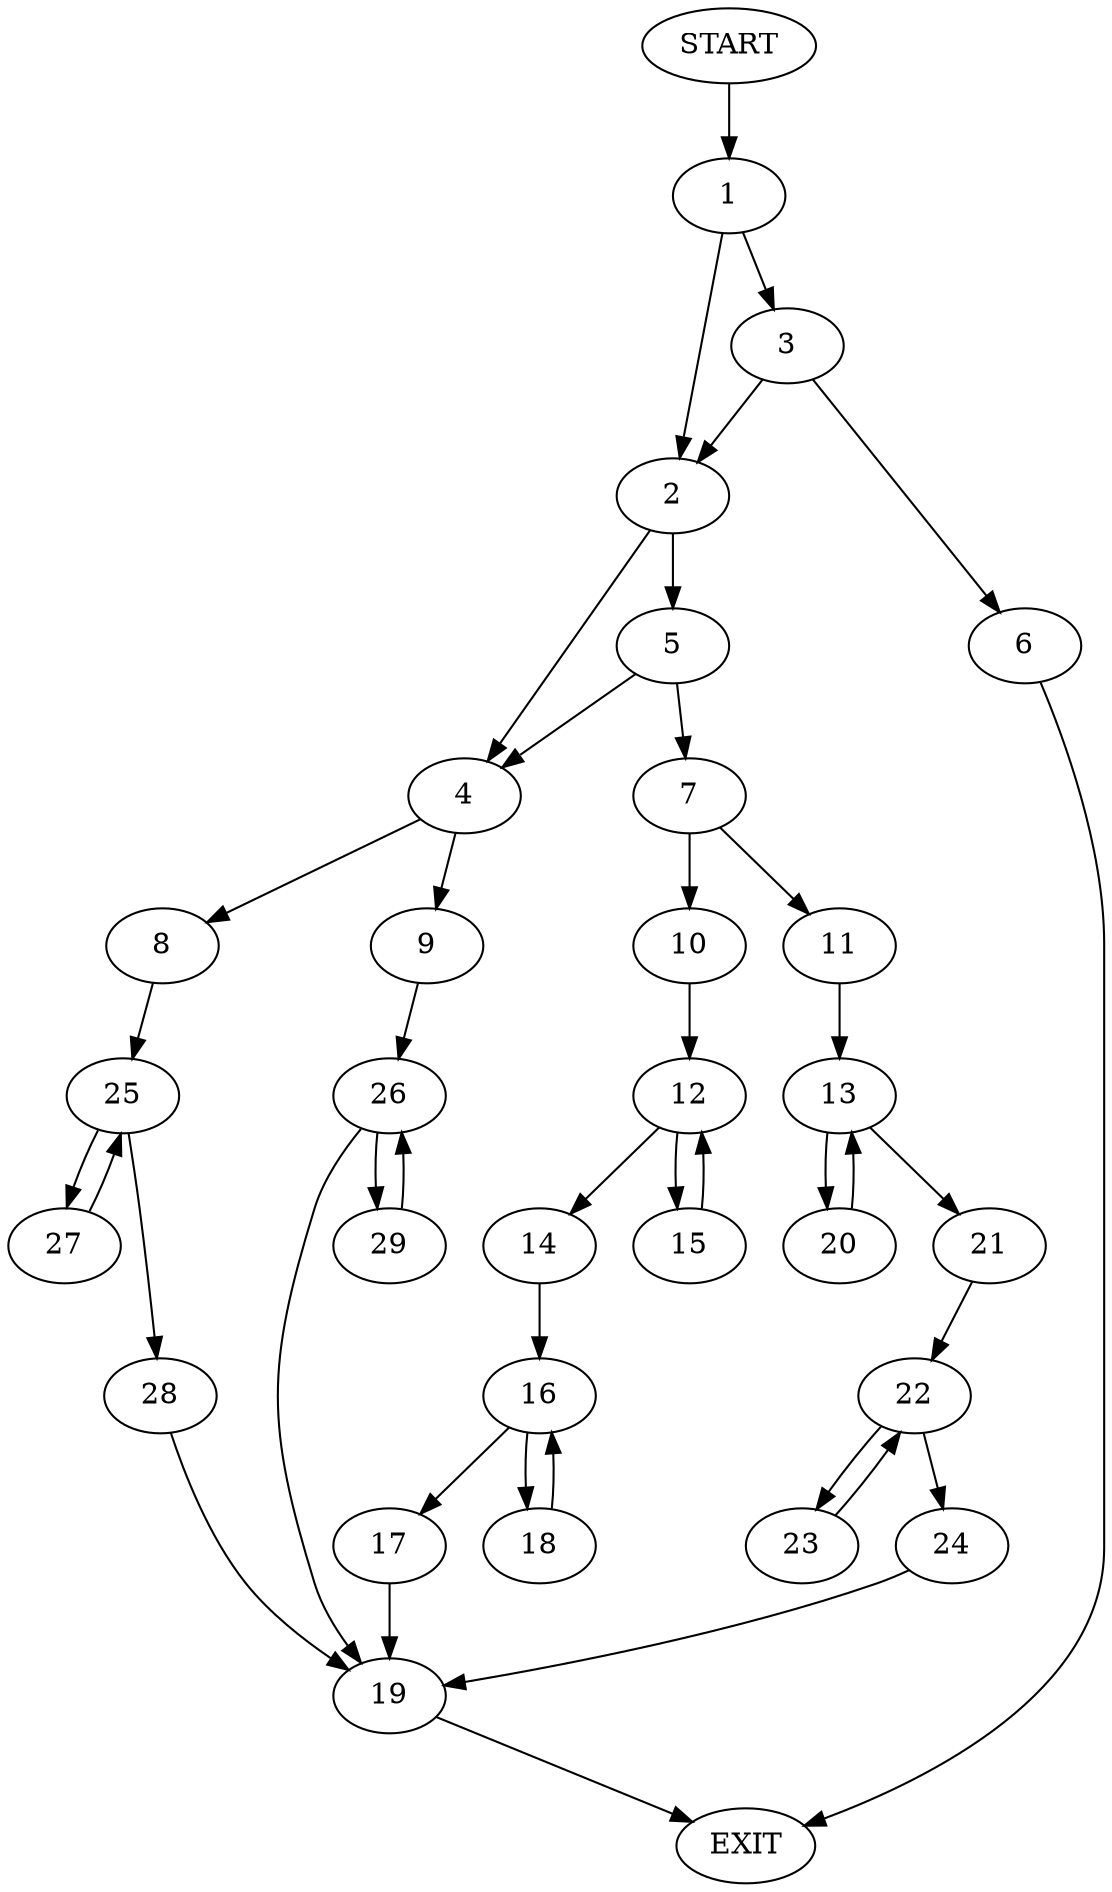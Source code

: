 digraph {
0 [label="START"]
30 [label="EXIT"]
0 -> 1
1 -> 2
1 -> 3
2 -> 4
2 -> 5
3 -> 6
3 -> 2
6 -> 30
5 -> 7
5 -> 4
4 -> 8
4 -> 9
7 -> 10
7 -> 11
10 -> 12
11 -> 13
12 -> 14
12 -> 15
14 -> 16
15 -> 12
16 -> 17
16 -> 18
17 -> 19
18 -> 16
19 -> 30
13 -> 20
13 -> 21
20 -> 13
21 -> 22
22 -> 23
22 -> 24
24 -> 19
23 -> 22
8 -> 25
9 -> 26
25 -> 27
25 -> 28
27 -> 25
28 -> 19
26 -> 19
26 -> 29
29 -> 26
}
